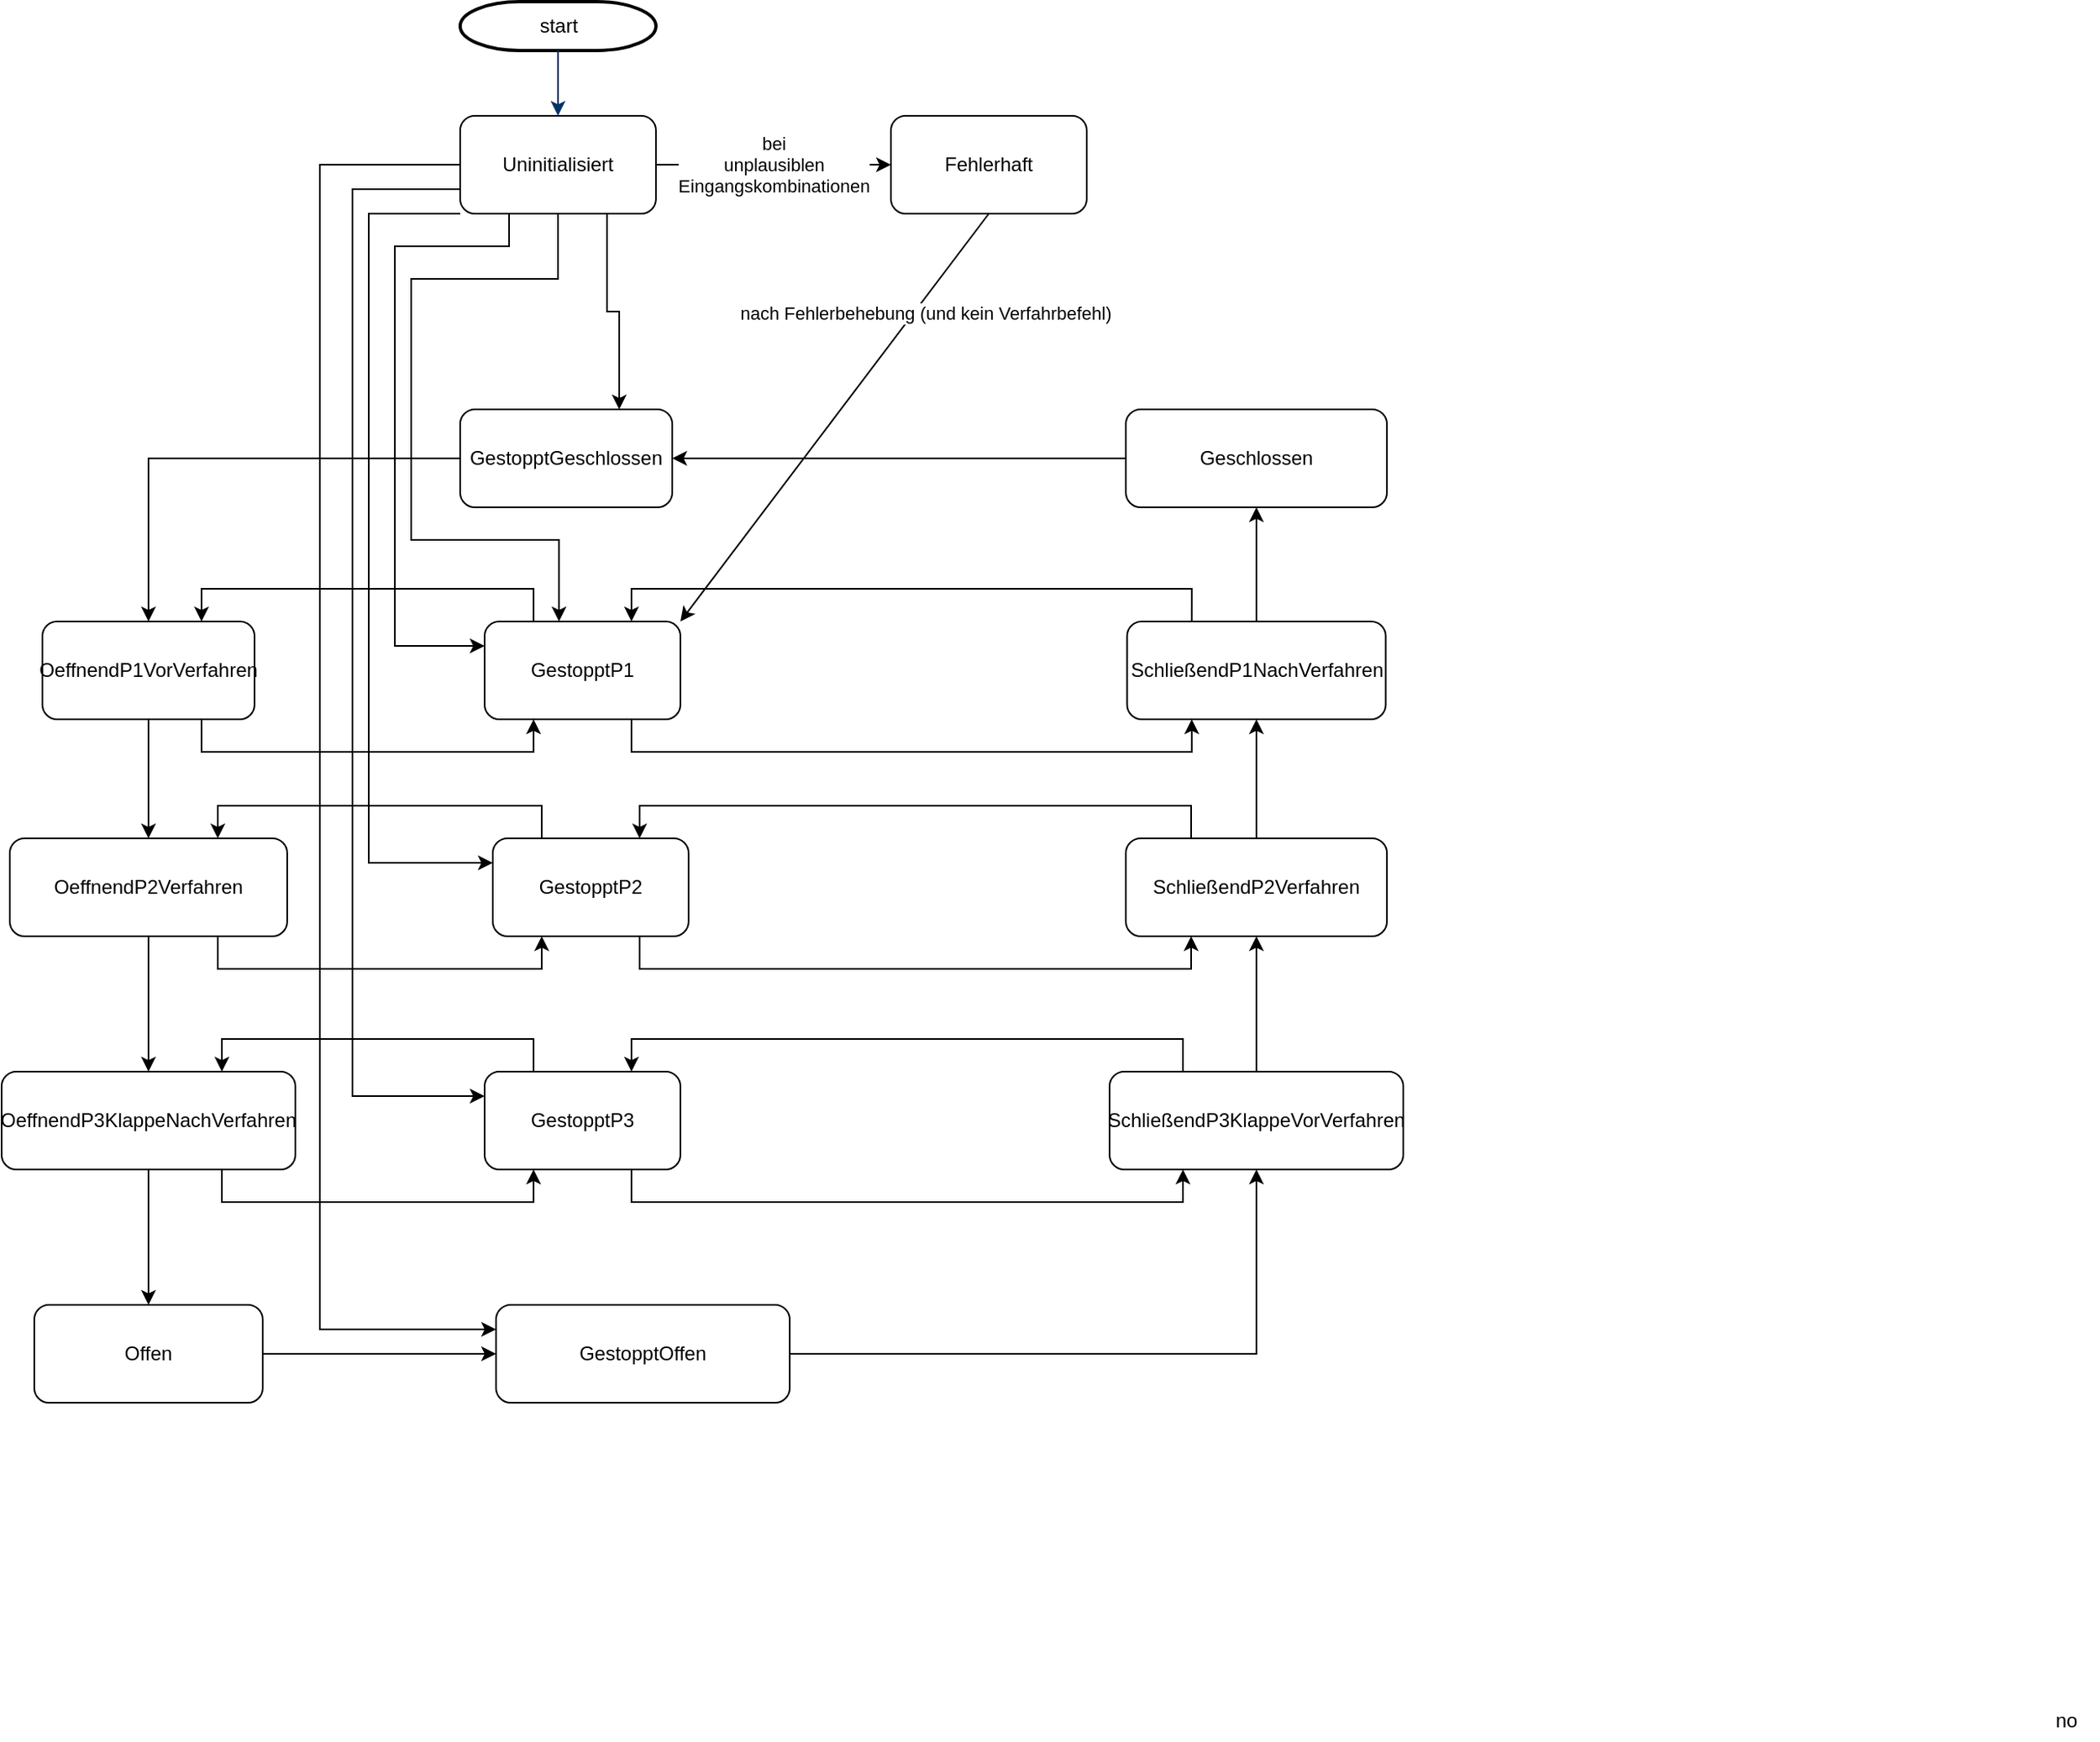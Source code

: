 <mxfile version="21.2.1" type="device">
  <diagram id="6a731a19-8d31-9384-78a2-239565b7b9f0" name="Page-1">
    <mxGraphModel dx="1236" dy="581" grid="1" gridSize="10" guides="1" tooltips="1" connect="1" arrows="1" fold="1" page="1" pageScale="1" pageWidth="1169" pageHeight="827" background="none" math="0" shadow="0">
      <root>
        <mxCell id="0" />
        <mxCell id="1" parent="0" />
        <mxCell id="YEjELDQnE_vABNyx93fi-108" style="edgeStyle=orthogonalEdgeStyle;rounded=0;orthogonalLoop=1;jettySize=auto;html=1;exitX=0;exitY=0.5;exitDx=0;exitDy=0;entryX=1;entryY=0.5;entryDx=0;entryDy=0;" edge="1" parent="1" source="YEjELDQnE_vABNyx93fi-68" target="YEjELDQnE_vABNyx93fi-106">
          <mxGeometry relative="1" as="geometry" />
        </mxCell>
        <mxCell id="YEjELDQnE_vABNyx93fi-68" value="Geschlossen" style="rounded=1;whiteSpace=wrap;html=1;" vertex="1" parent="1">
          <mxGeometry x="724" y="310" width="160" height="60" as="geometry" />
        </mxCell>
        <mxCell id="2" value="start" style="shape=mxgraph.flowchart.terminator;strokeWidth=2;gradientColor=none;gradientDirection=north;fontStyle=0;html=1;" parent="1" vertex="1">
          <mxGeometry x="316" y="60" width="120" height="30" as="geometry" />
        </mxCell>
        <mxCell id="7" style="fontStyle=1;strokeColor=#003366;strokeWidth=1;html=1;entryX=0.5;entryY=0;entryDx=0;entryDy=0;" parent="1" source="2" target="YEjELDQnE_vABNyx93fi-62" edge="1">
          <mxGeometry relative="1" as="geometry">
            <mxPoint x="376" y="130" as="targetPoint" />
          </mxGeometry>
        </mxCell>
        <mxCell id="14" value="no" style="text;fontStyle=0;html=1;strokeColor=none;gradientColor=none;fillColor=none;strokeWidth=2;align=center;" parent="1" vertex="1">
          <mxGeometry x="1280" y="1100" width="40" height="26" as="geometry" />
        </mxCell>
        <mxCell id="YEjELDQnE_vABNyx93fi-61" value="" style="edgeStyle=orthogonalEdgeStyle;rounded=0;orthogonalLoop=1;jettySize=auto;html=1;entryX=0.38;entryY=0;entryDx=0;entryDy=0;entryPerimeter=0;exitX=0.5;exitY=1;exitDx=0;exitDy=0;" edge="1" parent="1" source="YEjELDQnE_vABNyx93fi-62" target="YEjELDQnE_vABNyx93fi-60">
          <mxGeometry relative="1" as="geometry">
            <mxPoint x="356" y="260" as="sourcePoint" />
            <Array as="points">
              <mxPoint x="376" y="230" />
              <mxPoint x="286" y="230" />
              <mxPoint x="286" y="390" />
              <mxPoint x="377" y="390" />
            </Array>
          </mxGeometry>
        </mxCell>
        <mxCell id="YEjELDQnE_vABNyx93fi-97" style="edgeStyle=orthogonalEdgeStyle;rounded=0;orthogonalLoop=1;jettySize=auto;html=1;exitX=0.25;exitY=0;exitDx=0;exitDy=0;entryX=0.75;entryY=0;entryDx=0;entryDy=0;" edge="1" parent="1" source="YEjELDQnE_vABNyx93fi-60" target="YEjELDQnE_vABNyx93fi-67">
          <mxGeometry relative="1" as="geometry" />
        </mxCell>
        <mxCell id="YEjELDQnE_vABNyx93fi-103" style="edgeStyle=orthogonalEdgeStyle;rounded=0;orthogonalLoop=1;jettySize=auto;html=1;exitX=0.75;exitY=1;exitDx=0;exitDy=0;entryX=0.25;entryY=1;entryDx=0;entryDy=0;" edge="1" parent="1" source="YEjELDQnE_vABNyx93fi-60" target="YEjELDQnE_vABNyx93fi-72">
          <mxGeometry relative="1" as="geometry" />
        </mxCell>
        <mxCell id="YEjELDQnE_vABNyx93fi-60" value="GestopptP1" style="rounded=1;whiteSpace=wrap;html=1;points=[[0,0,0,0,0],[0,0.25,0,0,0],[0,0.5,0,0,0],[0,0.75,0,0,0],[0,1,0,0,0],[0.25,0,0,0,0],[0.25,1,0,0,0],[0.38,0,0,0,0],[0.5,0,0,0,0],[0.5,1,0,0,0],[0.62,0,0,0,0],[0.75,0,0,0,0],[0.75,1,0,0,0],[1,0,0,0,0],[1,0.25,0,0,0],[1,0.5,0,0,0],[1,0.75,0,0,0],[1,1,0,0,0]];" vertex="1" parent="1">
          <mxGeometry x="331" y="440" width="120" height="60" as="geometry" />
        </mxCell>
        <mxCell id="YEjELDQnE_vABNyx93fi-94" value="bei&lt;br&gt;unplausiblen&lt;br&gt;Eingangskombinationen" style="edgeStyle=orthogonalEdgeStyle;rounded=0;orthogonalLoop=1;jettySize=auto;html=1;exitX=1;exitY=0.5;exitDx=0;exitDy=0;entryX=0;entryY=0.5;entryDx=0;entryDy=0;" edge="1" parent="1" source="YEjELDQnE_vABNyx93fi-62" target="YEjELDQnE_vABNyx93fi-63">
          <mxGeometry relative="1" as="geometry" />
        </mxCell>
        <mxCell id="YEjELDQnE_vABNyx93fi-110" style="edgeStyle=orthogonalEdgeStyle;rounded=0;orthogonalLoop=1;jettySize=auto;html=1;exitX=0.75;exitY=1;exitDx=0;exitDy=0;entryX=0.75;entryY=0;entryDx=0;entryDy=0;" edge="1" parent="1" source="YEjELDQnE_vABNyx93fi-62" target="YEjELDQnE_vABNyx93fi-106">
          <mxGeometry relative="1" as="geometry" />
        </mxCell>
        <mxCell id="YEjELDQnE_vABNyx93fi-112" style="edgeStyle=orthogonalEdgeStyle;rounded=0;orthogonalLoop=1;jettySize=auto;html=1;exitX=0.25;exitY=1;exitDx=0;exitDy=0;entryX=0;entryY=0.25;entryDx=0;entryDy=0;entryPerimeter=0;" edge="1" parent="1" source="YEjELDQnE_vABNyx93fi-62" target="YEjELDQnE_vABNyx93fi-60">
          <mxGeometry relative="1" as="geometry">
            <mxPoint x="256" y="230" as="targetPoint" />
            <Array as="points">
              <mxPoint x="346" y="210" />
              <mxPoint x="276" y="210" />
              <mxPoint x="276" y="455" />
            </Array>
          </mxGeometry>
        </mxCell>
        <mxCell id="YEjELDQnE_vABNyx93fi-113" style="edgeStyle=orthogonalEdgeStyle;rounded=0;orthogonalLoop=1;jettySize=auto;html=1;exitX=0;exitY=1;exitDx=0;exitDy=0;entryX=0;entryY=0.25;entryDx=0;entryDy=0;" edge="1" parent="1" source="YEjELDQnE_vABNyx93fi-62" target="YEjELDQnE_vABNyx93fi-95">
          <mxGeometry relative="1" as="geometry">
            <Array as="points">
              <mxPoint x="260" y="190" />
              <mxPoint x="260" y="588" />
            </Array>
          </mxGeometry>
        </mxCell>
        <mxCell id="YEjELDQnE_vABNyx93fi-114" style="edgeStyle=orthogonalEdgeStyle;rounded=0;orthogonalLoop=1;jettySize=auto;html=1;exitX=0;exitY=0.75;exitDx=0;exitDy=0;entryX=0;entryY=0.25;entryDx=0;entryDy=0;" edge="1" parent="1" source="YEjELDQnE_vABNyx93fi-62" target="YEjELDQnE_vABNyx93fi-96">
          <mxGeometry relative="1" as="geometry">
            <Array as="points">
              <mxPoint x="250" y="175" />
              <mxPoint x="250" y="731" />
            </Array>
          </mxGeometry>
        </mxCell>
        <mxCell id="YEjELDQnE_vABNyx93fi-115" style="edgeStyle=orthogonalEdgeStyle;rounded=0;orthogonalLoop=1;jettySize=auto;html=1;exitX=0;exitY=0.5;exitDx=0;exitDy=0;entryX=0;entryY=0.25;entryDx=0;entryDy=0;" edge="1" parent="1" source="YEjELDQnE_vABNyx93fi-62" target="YEjELDQnE_vABNyx93fi-109">
          <mxGeometry relative="1" as="geometry">
            <Array as="points">
              <mxPoint x="230" y="160" />
              <mxPoint x="230" y="874" />
            </Array>
          </mxGeometry>
        </mxCell>
        <mxCell id="YEjELDQnE_vABNyx93fi-62" value="Uninitialisiert" style="rounded=1;whiteSpace=wrap;html=1;" vertex="1" parent="1">
          <mxGeometry x="316" y="130" width="120" height="60" as="geometry" />
        </mxCell>
        <mxCell id="YEjELDQnE_vABNyx93fi-63" value="Fehlerhaft" style="rounded=1;whiteSpace=wrap;html=1;" vertex="1" parent="1">
          <mxGeometry x="580" y="130" width="120" height="60" as="geometry" />
        </mxCell>
        <mxCell id="YEjELDQnE_vABNyx93fi-64" value="nach Fehlerbehebung (und kein Verfahrbefehl)" style="endArrow=classic;html=1;rounded=0;entryX=1;entryY=0;entryDx=0;entryDy=0;exitX=0.5;exitY=1;exitDx=0;exitDy=0;" edge="1" parent="1" source="YEjELDQnE_vABNyx93fi-63" target="YEjELDQnE_vABNyx93fi-60">
          <mxGeometry x="-0.536" y="6" width="50" height="50" relative="1" as="geometry">
            <mxPoint x="616" y="330" as="sourcePoint" />
            <mxPoint x="666" y="280" as="targetPoint" />
            <mxPoint as="offset" />
          </mxGeometry>
        </mxCell>
        <mxCell id="YEjELDQnE_vABNyx93fi-81" style="edgeStyle=orthogonalEdgeStyle;rounded=0;orthogonalLoop=1;jettySize=auto;html=1;exitX=0.5;exitY=1;exitDx=0;exitDy=0;entryX=0.5;entryY=0;entryDx=0;entryDy=0;" edge="1" parent="1" source="YEjELDQnE_vABNyx93fi-65" target="YEjELDQnE_vABNyx93fi-69">
          <mxGeometry relative="1" as="geometry">
            <mxPoint x="125" y="683" as="sourcePoint" />
          </mxGeometry>
        </mxCell>
        <mxCell id="YEjELDQnE_vABNyx93fi-90" style="edgeStyle=orthogonalEdgeStyle;rounded=0;orthogonalLoop=1;jettySize=auto;html=1;exitX=0.75;exitY=1;exitDx=0;exitDy=0;entryX=0.25;entryY=1;entryDx=0;entryDy=0;" edge="1" parent="1" source="YEjELDQnE_vABNyx93fi-65" target="YEjELDQnE_vABNyx93fi-95">
          <mxGeometry relative="1" as="geometry" />
        </mxCell>
        <mxCell id="YEjELDQnE_vABNyx93fi-65" value="OeffnendP2Verfahren" style="rounded=1;whiteSpace=wrap;html=1;" vertex="1" parent="1">
          <mxGeometry x="40" y="573" width="170" height="60" as="geometry" />
        </mxCell>
        <mxCell id="YEjELDQnE_vABNyx93fi-83" style="edgeStyle=orthogonalEdgeStyle;rounded=0;orthogonalLoop=1;jettySize=auto;html=1;exitX=1;exitY=0.5;exitDx=0;exitDy=0;entryX=0.5;entryY=1;entryDx=0;entryDy=0;" edge="1" parent="1" source="YEjELDQnE_vABNyx93fi-109" target="YEjELDQnE_vABNyx93fi-70">
          <mxGeometry relative="1" as="geometry" />
        </mxCell>
        <mxCell id="YEjELDQnE_vABNyx93fi-92" style="edgeStyle=orthogonalEdgeStyle;rounded=0;orthogonalLoop=1;jettySize=auto;html=1;exitX=1;exitY=0.5;exitDx=0;exitDy=0;entryX=0;entryY=0.5;entryDx=0;entryDy=0;" edge="1" parent="1" source="YEjELDQnE_vABNyx93fi-66" target="YEjELDQnE_vABNyx93fi-109">
          <mxGeometry relative="1" as="geometry" />
        </mxCell>
        <mxCell id="YEjELDQnE_vABNyx93fi-66" value="Offen" style="rounded=1;whiteSpace=wrap;html=1;" vertex="1" parent="1">
          <mxGeometry x="55" y="859" width="140" height="60" as="geometry" />
        </mxCell>
        <mxCell id="YEjELDQnE_vABNyx93fi-80" style="edgeStyle=orthogonalEdgeStyle;rounded=0;orthogonalLoop=1;jettySize=auto;html=1;exitX=0.5;exitY=1;exitDx=0;exitDy=0;entryX=0.5;entryY=0;entryDx=0;entryDy=0;" edge="1" parent="1" source="YEjELDQnE_vABNyx93fi-67" target="YEjELDQnE_vABNyx93fi-65">
          <mxGeometry relative="1" as="geometry" />
        </mxCell>
        <mxCell id="YEjELDQnE_vABNyx93fi-104" style="edgeStyle=orthogonalEdgeStyle;rounded=0;orthogonalLoop=1;jettySize=auto;html=1;exitX=0.75;exitY=1;exitDx=0;exitDy=0;entryX=0.25;entryY=1;entryDx=0;entryDy=0;" edge="1" parent="1" source="YEjELDQnE_vABNyx93fi-67" target="YEjELDQnE_vABNyx93fi-60">
          <mxGeometry relative="1" as="geometry" />
        </mxCell>
        <mxCell id="YEjELDQnE_vABNyx93fi-67" value="OeffnendP1VorVerfahren" style="rounded=1;whiteSpace=wrap;html=1;" vertex="1" parent="1">
          <mxGeometry x="60" y="440" width="130" height="60" as="geometry" />
        </mxCell>
        <mxCell id="YEjELDQnE_vABNyx93fi-82" style="edgeStyle=orthogonalEdgeStyle;rounded=0;orthogonalLoop=1;jettySize=auto;html=1;exitX=0.5;exitY=1;exitDx=0;exitDy=0;" edge="1" parent="1" source="YEjELDQnE_vABNyx93fi-69" target="YEjELDQnE_vABNyx93fi-66">
          <mxGeometry relative="1" as="geometry" />
        </mxCell>
        <mxCell id="YEjELDQnE_vABNyx93fi-91" style="edgeStyle=orthogonalEdgeStyle;rounded=0;orthogonalLoop=1;jettySize=auto;html=1;exitX=0.75;exitY=1;exitDx=0;exitDy=0;entryX=0.25;entryY=1;entryDx=0;entryDy=0;" edge="1" parent="1" source="YEjELDQnE_vABNyx93fi-69" target="YEjELDQnE_vABNyx93fi-96">
          <mxGeometry relative="1" as="geometry">
            <mxPoint x="280" y="706" as="targetPoint" />
          </mxGeometry>
        </mxCell>
        <mxCell id="YEjELDQnE_vABNyx93fi-69" value="OeffnendP3KlappeNachVerfahren" style="rounded=1;whiteSpace=wrap;html=1;" vertex="1" parent="1">
          <mxGeometry x="35" y="716" width="180" height="60" as="geometry" />
        </mxCell>
        <mxCell id="YEjELDQnE_vABNyx93fi-84" style="edgeStyle=orthogonalEdgeStyle;rounded=0;orthogonalLoop=1;jettySize=auto;html=1;exitX=0.5;exitY=0;exitDx=0;exitDy=0;entryX=0.5;entryY=1;entryDx=0;entryDy=0;" edge="1" parent="1" source="YEjELDQnE_vABNyx93fi-70" target="YEjELDQnE_vABNyx93fi-71">
          <mxGeometry relative="1" as="geometry">
            <mxPoint x="804" y="683" as="targetPoint" />
            <Array as="points" />
          </mxGeometry>
        </mxCell>
        <mxCell id="YEjELDQnE_vABNyx93fi-93" style="edgeStyle=orthogonalEdgeStyle;rounded=0;orthogonalLoop=1;jettySize=auto;html=1;exitX=0.25;exitY=0;exitDx=0;exitDy=0;entryX=0.75;entryY=0;entryDx=0;entryDy=0;" edge="1" parent="1" source="YEjELDQnE_vABNyx93fi-70" target="YEjELDQnE_vABNyx93fi-96">
          <mxGeometry relative="1" as="geometry" />
        </mxCell>
        <mxCell id="YEjELDQnE_vABNyx93fi-70" value="SchließendP3KlappeVorVerfahren" style="rounded=1;whiteSpace=wrap;html=1;" vertex="1" parent="1">
          <mxGeometry x="714" y="716" width="180" height="60" as="geometry" />
        </mxCell>
        <mxCell id="YEjELDQnE_vABNyx93fi-85" style="edgeStyle=orthogonalEdgeStyle;rounded=0;orthogonalLoop=1;jettySize=auto;html=1;exitX=0.5;exitY=0;exitDx=0;exitDy=0;entryX=0.5;entryY=1;entryDx=0;entryDy=0;" edge="1" parent="1" source="YEjELDQnE_vABNyx93fi-71" target="YEjELDQnE_vABNyx93fi-72">
          <mxGeometry relative="1" as="geometry" />
        </mxCell>
        <mxCell id="YEjELDQnE_vABNyx93fi-86" style="edgeStyle=orthogonalEdgeStyle;rounded=0;orthogonalLoop=1;jettySize=auto;html=1;exitX=0.25;exitY=0;exitDx=0;exitDy=0;entryX=0.75;entryY=0;entryDx=0;entryDy=0;" edge="1" parent="1" source="YEjELDQnE_vABNyx93fi-71" target="YEjELDQnE_vABNyx93fi-95">
          <mxGeometry relative="1" as="geometry" />
        </mxCell>
        <mxCell id="YEjELDQnE_vABNyx93fi-71" value="SchließendP2Verfahren" style="rounded=1;whiteSpace=wrap;html=1;" vertex="1" parent="1">
          <mxGeometry x="724" y="573" width="160" height="60" as="geometry" />
        </mxCell>
        <mxCell id="YEjELDQnE_vABNyx93fi-105" style="edgeStyle=orthogonalEdgeStyle;rounded=0;orthogonalLoop=1;jettySize=auto;html=1;exitX=0.25;exitY=0;exitDx=0;exitDy=0;entryX=0.75;entryY=0;entryDx=0;entryDy=0;entryPerimeter=0;" edge="1" parent="1" source="YEjELDQnE_vABNyx93fi-72" target="YEjELDQnE_vABNyx93fi-60">
          <mxGeometry relative="1" as="geometry">
            <mxPoint x="486" y="440" as="targetPoint" />
          </mxGeometry>
        </mxCell>
        <mxCell id="YEjELDQnE_vABNyx93fi-72" value="SchließendP1NachVerfahren" style="rounded=1;whiteSpace=wrap;html=1;" vertex="1" parent="1">
          <mxGeometry x="724.75" y="440" width="158.5" height="60" as="geometry" />
        </mxCell>
        <mxCell id="YEjELDQnE_vABNyx93fi-76" value="" style="endArrow=classic;html=1;rounded=0;exitX=0.5;exitY=0;exitDx=0;exitDy=0;entryX=0.5;entryY=1;entryDx=0;entryDy=0;" edge="1" parent="1" source="YEjELDQnE_vABNyx93fi-72" target="YEjELDQnE_vABNyx93fi-68">
          <mxGeometry width="50" height="50" relative="1" as="geometry">
            <mxPoint x="834" y="502" as="sourcePoint" />
            <mxPoint x="884" y="452" as="targetPoint" />
          </mxGeometry>
        </mxCell>
        <mxCell id="YEjELDQnE_vABNyx93fi-101" style="edgeStyle=orthogonalEdgeStyle;rounded=0;orthogonalLoop=1;jettySize=auto;html=1;exitX=0.75;exitY=1;exitDx=0;exitDy=0;entryX=0.25;entryY=1;entryDx=0;entryDy=0;" edge="1" parent="1" source="YEjELDQnE_vABNyx93fi-95" target="YEjELDQnE_vABNyx93fi-71">
          <mxGeometry relative="1" as="geometry" />
        </mxCell>
        <mxCell id="YEjELDQnE_vABNyx93fi-102" style="edgeStyle=orthogonalEdgeStyle;rounded=0;orthogonalLoop=1;jettySize=auto;html=1;exitX=0.25;exitY=0;exitDx=0;exitDy=0;entryX=0.75;entryY=0;entryDx=0;entryDy=0;" edge="1" parent="1" source="YEjELDQnE_vABNyx93fi-95" target="YEjELDQnE_vABNyx93fi-65">
          <mxGeometry relative="1" as="geometry" />
        </mxCell>
        <mxCell id="YEjELDQnE_vABNyx93fi-95" value="GestopptP2" style="rounded=1;whiteSpace=wrap;html=1;" vertex="1" parent="1">
          <mxGeometry x="336" y="573" width="120" height="60" as="geometry" />
        </mxCell>
        <mxCell id="YEjELDQnE_vABNyx93fi-98" style="edgeStyle=orthogonalEdgeStyle;rounded=0;orthogonalLoop=1;jettySize=auto;html=1;exitX=0.25;exitY=0;exitDx=0;exitDy=0;entryX=0.75;entryY=0;entryDx=0;entryDy=0;" edge="1" parent="1" source="YEjELDQnE_vABNyx93fi-96" target="YEjELDQnE_vABNyx93fi-69">
          <mxGeometry relative="1" as="geometry" />
        </mxCell>
        <mxCell id="YEjELDQnE_vABNyx93fi-99" style="edgeStyle=orthogonalEdgeStyle;rounded=0;orthogonalLoop=1;jettySize=auto;html=1;exitX=0.75;exitY=1;exitDx=0;exitDy=0;entryX=0.25;entryY=1;entryDx=0;entryDy=0;" edge="1" parent="1" source="YEjELDQnE_vABNyx93fi-96" target="YEjELDQnE_vABNyx93fi-70">
          <mxGeometry relative="1" as="geometry" />
        </mxCell>
        <mxCell id="YEjELDQnE_vABNyx93fi-96" value="GestopptP3" style="rounded=1;whiteSpace=wrap;html=1;" vertex="1" parent="1">
          <mxGeometry x="331" y="716" width="120" height="60" as="geometry" />
        </mxCell>
        <mxCell id="YEjELDQnE_vABNyx93fi-107" style="edgeStyle=orthogonalEdgeStyle;rounded=0;orthogonalLoop=1;jettySize=auto;html=1;exitX=0;exitY=0.5;exitDx=0;exitDy=0;entryX=0.5;entryY=0;entryDx=0;entryDy=0;" edge="1" parent="1" source="YEjELDQnE_vABNyx93fi-106" target="YEjELDQnE_vABNyx93fi-67">
          <mxGeometry relative="1" as="geometry" />
        </mxCell>
        <mxCell id="YEjELDQnE_vABNyx93fi-106" value="GestopptGeschlossen" style="rounded=1;whiteSpace=wrap;html=1;" vertex="1" parent="1">
          <mxGeometry x="316" y="310" width="130" height="60" as="geometry" />
        </mxCell>
        <mxCell id="YEjELDQnE_vABNyx93fi-109" value="GestopptOffen" style="rounded=1;whiteSpace=wrap;html=1;" vertex="1" parent="1">
          <mxGeometry x="338" y="859" width="180" height="60" as="geometry" />
        </mxCell>
      </root>
    </mxGraphModel>
  </diagram>
</mxfile>
